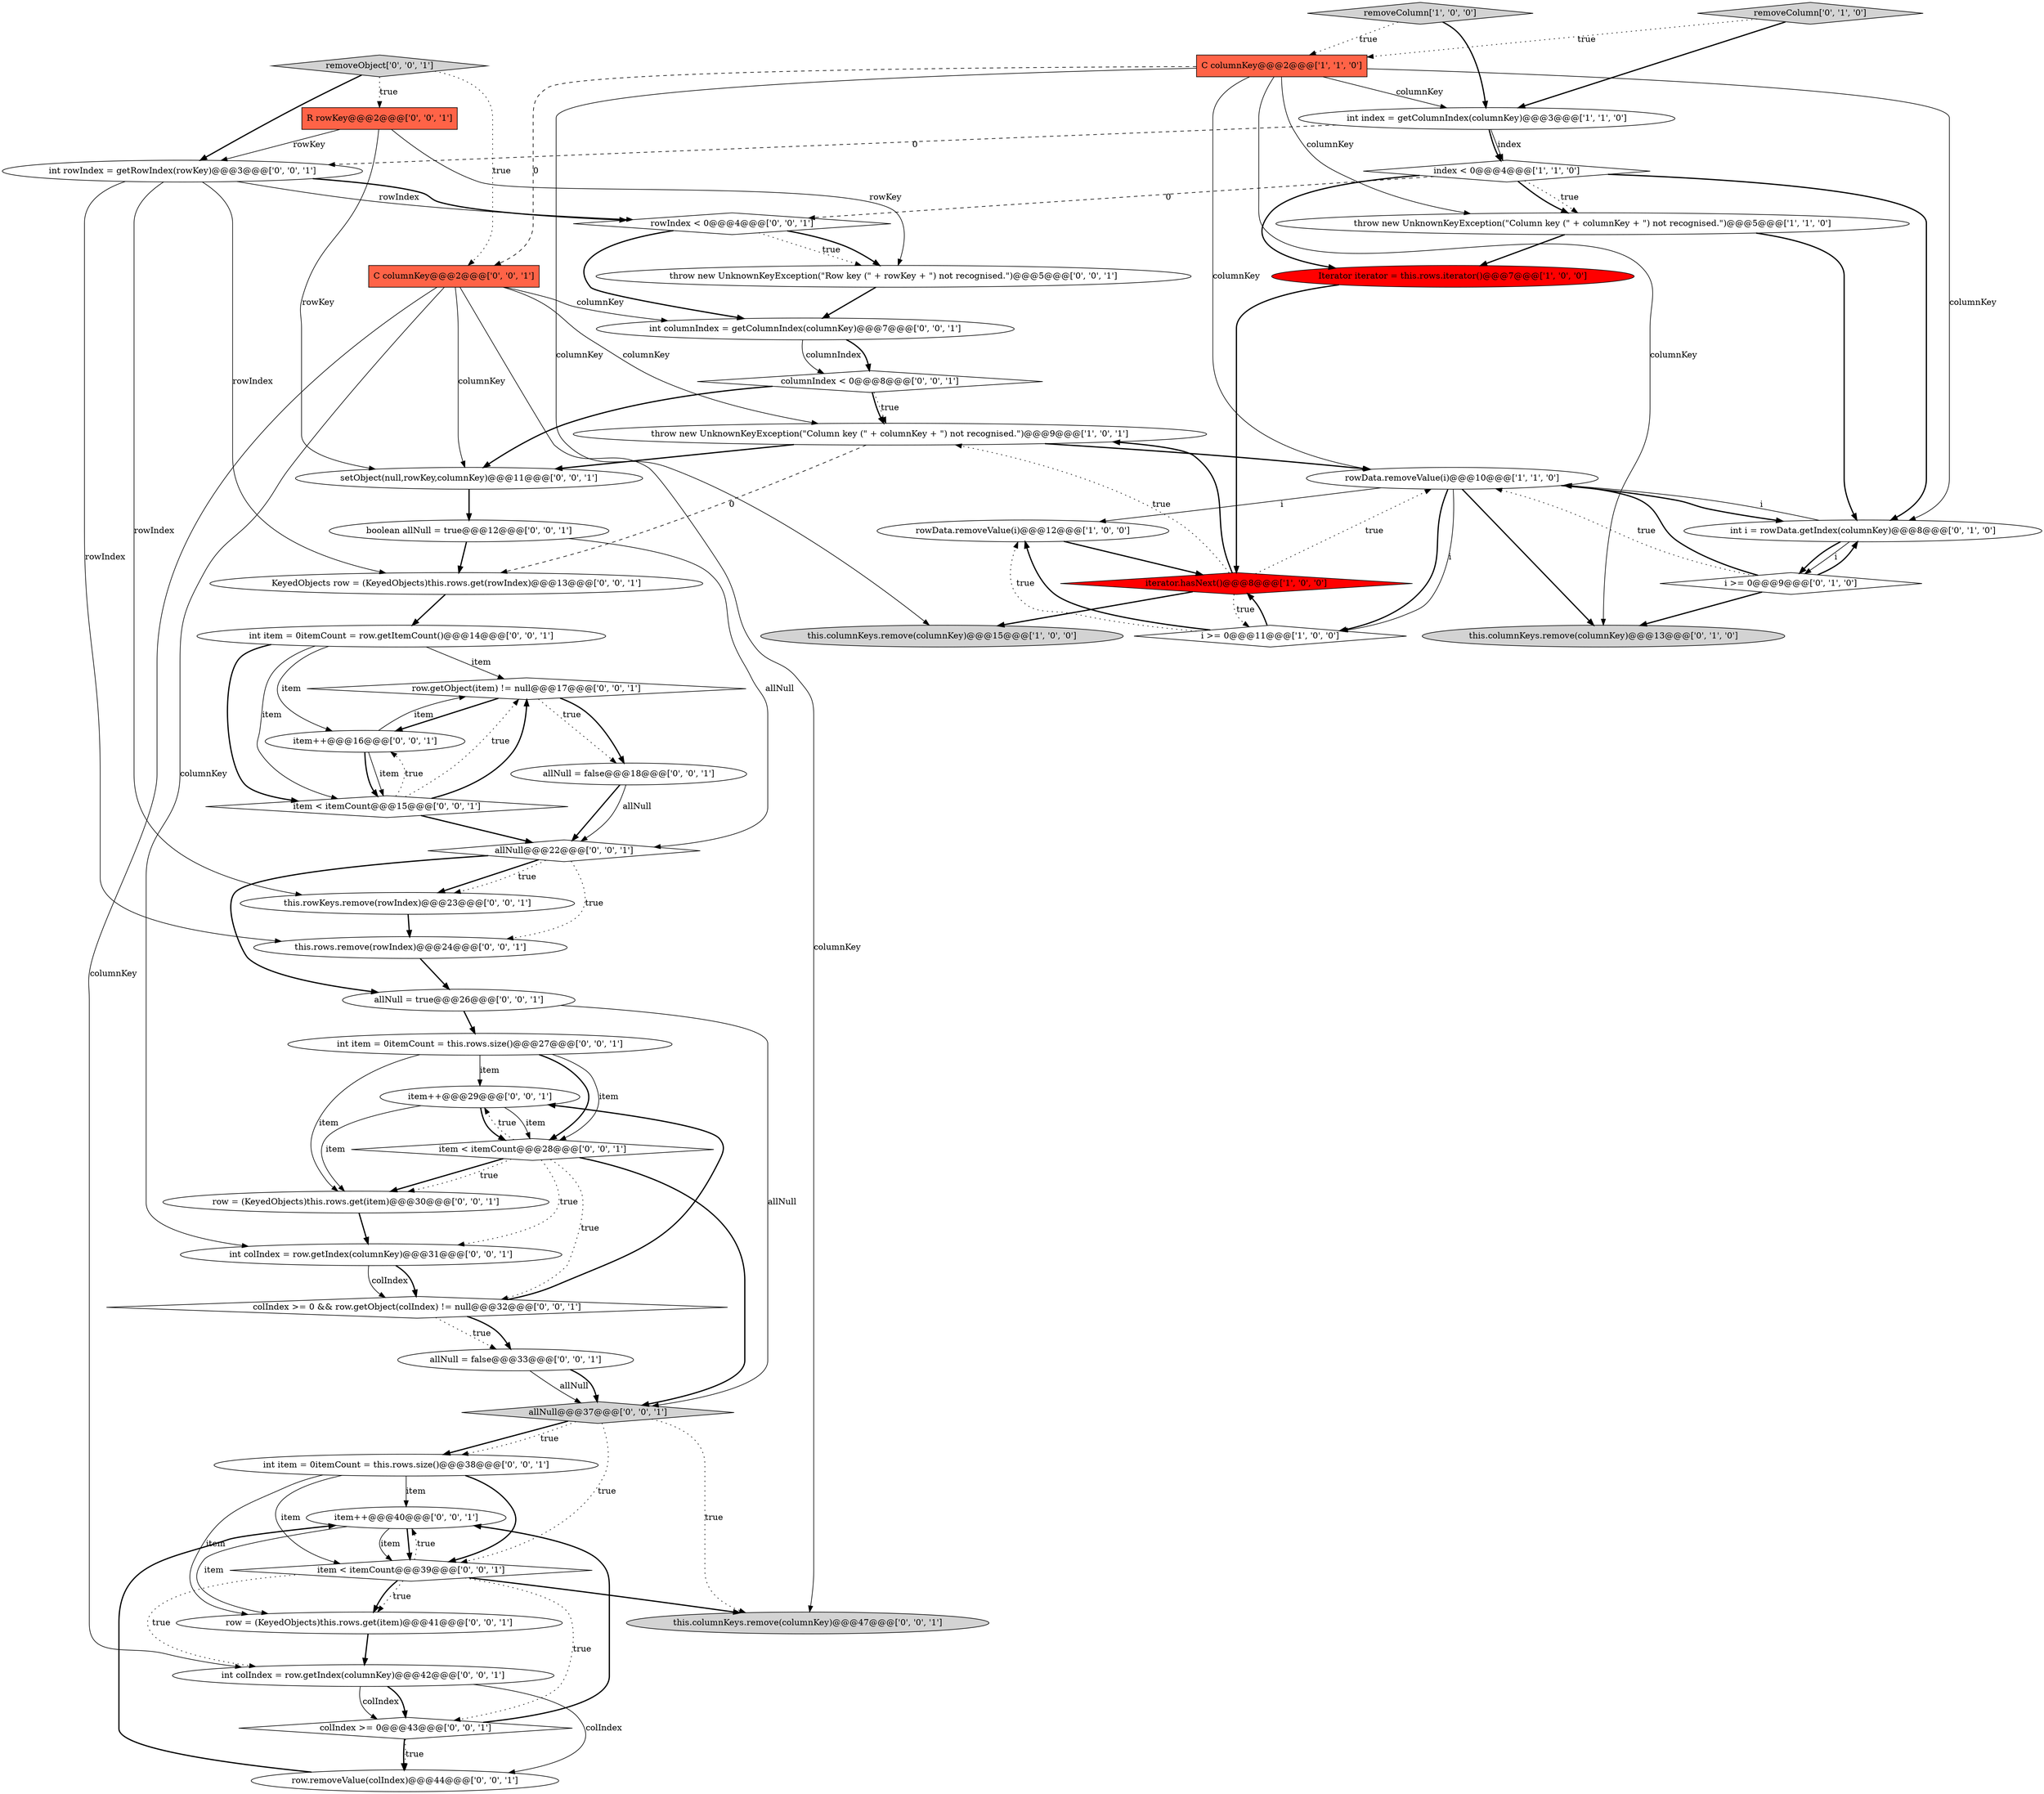 digraph {
20 [style = filled, label = "rowIndex < 0@@@4@@@['0', '0', '1']", fillcolor = white, shape = diamond image = "AAA0AAABBB3BBB"];
2 [style = filled, label = "this.columnKeys.remove(columnKey)@@@15@@@['1', '0', '0']", fillcolor = lightgray, shape = ellipse image = "AAA0AAABBB1BBB"];
41 [style = filled, label = "int rowIndex = getRowIndex(rowKey)@@@3@@@['0', '0', '1']", fillcolor = white, shape = ellipse image = "AAA0AAABBB3BBB"];
12 [style = filled, label = "i >= 0@@@9@@@['0', '1', '0']", fillcolor = white, shape = diamond image = "AAA0AAABBB2BBB"];
32 [style = filled, label = "row.removeValue(colIndex)@@@44@@@['0', '0', '1']", fillcolor = white, shape = ellipse image = "AAA0AAABBB3BBB"];
37 [style = filled, label = "allNull = false@@@33@@@['0', '0', '1']", fillcolor = white, shape = ellipse image = "AAA0AAABBB3BBB"];
5 [style = filled, label = "throw new UnknownKeyException(\"Column key (\" + columnKey + \") not recognised.\")@@@5@@@['1', '1', '0']", fillcolor = white, shape = ellipse image = "AAA0AAABBB1BBB"];
11 [style = filled, label = "rowData.removeValue(i)@@@12@@@['1', '0', '0']", fillcolor = white, shape = ellipse image = "AAA0AAABBB1BBB"];
23 [style = filled, label = "colIndex >= 0@@@43@@@['0', '0', '1']", fillcolor = white, shape = diamond image = "AAA0AAABBB3BBB"];
31 [style = filled, label = "this.rowKeys.remove(rowIndex)@@@23@@@['0', '0', '1']", fillcolor = white, shape = ellipse image = "AAA0AAABBB3BBB"];
18 [style = filled, label = "R rowKey@@@2@@@['0', '0', '1']", fillcolor = tomato, shape = box image = "AAA0AAABBB3BBB"];
4 [style = filled, label = "removeColumn['1', '0', '0']", fillcolor = lightgray, shape = diamond image = "AAA0AAABBB1BBB"];
35 [style = filled, label = "item++@@@29@@@['0', '0', '1']", fillcolor = white, shape = ellipse image = "AAA0AAABBB3BBB"];
16 [style = filled, label = "int colIndex = row.getIndex(columnKey)@@@31@@@['0', '0', '1']", fillcolor = white, shape = ellipse image = "AAA0AAABBB3BBB"];
24 [style = filled, label = "this.columnKeys.remove(columnKey)@@@47@@@['0', '0', '1']", fillcolor = lightgray, shape = ellipse image = "AAA0AAABBB3BBB"];
36 [style = filled, label = "int item = 0itemCount = this.rows.size()@@@27@@@['0', '0', '1']", fillcolor = white, shape = ellipse image = "AAA0AAABBB3BBB"];
48 [style = filled, label = "row.getObject(item) != null@@@17@@@['0', '0', '1']", fillcolor = white, shape = diamond image = "AAA0AAABBB3BBB"];
26 [style = filled, label = "item++@@@40@@@['0', '0', '1']", fillcolor = white, shape = ellipse image = "AAA0AAABBB3BBB"];
19 [style = filled, label = "item < itemCount@@@15@@@['0', '0', '1']", fillcolor = white, shape = diamond image = "AAA0AAABBB3BBB"];
1 [style = filled, label = "Iterator iterator = this.rows.iterator()@@@7@@@['1', '0', '0']", fillcolor = red, shape = ellipse image = "AAA1AAABBB1BBB"];
30 [style = filled, label = "allNull@@@22@@@['0', '0', '1']", fillcolor = white, shape = diamond image = "AAA0AAABBB3BBB"];
0 [style = filled, label = "C columnKey@@@2@@@['1', '1', '0']", fillcolor = tomato, shape = box image = "AAA0AAABBB1BBB"];
28 [style = filled, label = "int item = 0itemCount = this.rows.size()@@@38@@@['0', '0', '1']", fillcolor = white, shape = ellipse image = "AAA0AAABBB3BBB"];
50 [style = filled, label = "item++@@@16@@@['0', '0', '1']", fillcolor = white, shape = ellipse image = "AAA0AAABBB3BBB"];
43 [style = filled, label = "KeyedObjects row = (KeyedObjects)this.rows.get(rowIndex)@@@13@@@['0', '0', '1']", fillcolor = white, shape = ellipse image = "AAA0AAABBB3BBB"];
10 [style = filled, label = "int index = getColumnIndex(columnKey)@@@3@@@['1', '1', '0']", fillcolor = white, shape = ellipse image = "AAA0AAABBB1BBB"];
39 [style = filled, label = "int item = 0itemCount = row.getItemCount()@@@14@@@['0', '0', '1']", fillcolor = white, shape = ellipse image = "AAA0AAABBB3BBB"];
21 [style = filled, label = "allNull@@@37@@@['0', '0', '1']", fillcolor = lightgray, shape = diamond image = "AAA0AAABBB3BBB"];
25 [style = filled, label = "boolean allNull = true@@@12@@@['0', '0', '1']", fillcolor = white, shape = ellipse image = "AAA0AAABBB3BBB"];
42 [style = filled, label = "setObject(null,rowKey,columnKey)@@@11@@@['0', '0', '1']", fillcolor = white, shape = ellipse image = "AAA0AAABBB3BBB"];
40 [style = filled, label = "allNull = true@@@26@@@['0', '0', '1']", fillcolor = white, shape = ellipse image = "AAA0AAABBB3BBB"];
6 [style = filled, label = "iterator.hasNext()@@@8@@@['1', '0', '0']", fillcolor = red, shape = diamond image = "AAA1AAABBB1BBB"];
22 [style = filled, label = "row = (KeyedObjects)this.rows.get(item)@@@30@@@['0', '0', '1']", fillcolor = white, shape = ellipse image = "AAA0AAABBB3BBB"];
33 [style = filled, label = "this.rows.remove(rowIndex)@@@24@@@['0', '0', '1']", fillcolor = white, shape = ellipse image = "AAA0AAABBB3BBB"];
15 [style = filled, label = "int i = rowData.getIndex(columnKey)@@@8@@@['0', '1', '0']", fillcolor = white, shape = ellipse image = "AAA0AAABBB2BBB"];
3 [style = filled, label = "throw new UnknownKeyException(\"Column key (\" + columnKey + \") not recognised.\")@@@9@@@['1', '0', '1']", fillcolor = white, shape = ellipse image = "AAA0AAABBB1BBB"];
17 [style = filled, label = "int colIndex = row.getIndex(columnKey)@@@42@@@['0', '0', '1']", fillcolor = white, shape = ellipse image = "AAA0AAABBB3BBB"];
27 [style = filled, label = "colIndex >= 0 && row.getObject(colIndex) != null@@@32@@@['0', '0', '1']", fillcolor = white, shape = diamond image = "AAA0AAABBB3BBB"];
9 [style = filled, label = "rowData.removeValue(i)@@@10@@@['1', '1', '0']", fillcolor = white, shape = ellipse image = "AAA0AAABBB1BBB"];
38 [style = filled, label = "removeObject['0', '0', '1']", fillcolor = lightgray, shape = diamond image = "AAA0AAABBB3BBB"];
49 [style = filled, label = "item < itemCount@@@28@@@['0', '0', '1']", fillcolor = white, shape = diamond image = "AAA0AAABBB3BBB"];
34 [style = filled, label = "row = (KeyedObjects)this.rows.get(item)@@@41@@@['0', '0', '1']", fillcolor = white, shape = ellipse image = "AAA0AAABBB3BBB"];
7 [style = filled, label = "i >= 0@@@11@@@['1', '0', '0']", fillcolor = white, shape = diamond image = "AAA0AAABBB1BBB"];
46 [style = filled, label = "throw new UnknownKeyException(\"Row key (\" + rowKey + \") not recognised.\")@@@5@@@['0', '0', '1']", fillcolor = white, shape = ellipse image = "AAA0AAABBB3BBB"];
13 [style = filled, label = "removeColumn['0', '1', '0']", fillcolor = lightgray, shape = diamond image = "AAA0AAABBB2BBB"];
14 [style = filled, label = "this.columnKeys.remove(columnKey)@@@13@@@['0', '1', '0']", fillcolor = lightgray, shape = ellipse image = "AAA0AAABBB2BBB"];
44 [style = filled, label = "allNull = false@@@18@@@['0', '0', '1']", fillcolor = white, shape = ellipse image = "AAA0AAABBB3BBB"];
51 [style = filled, label = "int columnIndex = getColumnIndex(columnKey)@@@7@@@['0', '0', '1']", fillcolor = white, shape = ellipse image = "AAA0AAABBB3BBB"];
47 [style = filled, label = "C columnKey@@@2@@@['0', '0', '1']", fillcolor = tomato, shape = box image = "AAA0AAABBB3BBB"];
29 [style = filled, label = "columnIndex < 0@@@8@@@['0', '0', '1']", fillcolor = white, shape = diamond image = "AAA0AAABBB3BBB"];
8 [style = filled, label = "index < 0@@@4@@@['1', '1', '0']", fillcolor = white, shape = diamond image = "AAA0AAABBB1BBB"];
45 [style = filled, label = "item < itemCount@@@39@@@['0', '0', '1']", fillcolor = white, shape = diamond image = "AAA0AAABBB3BBB"];
6->3 [style = bold, label=""];
39->19 [style = bold, label=""];
50->19 [style = solid, label="item"];
47->51 [style = solid, label="columnKey"];
48->44 [style = dotted, label="true"];
16->27 [style = solid, label="colIndex"];
5->15 [style = bold, label=""];
25->43 [style = bold, label=""];
0->47 [style = dashed, label="0"];
38->41 [style = bold, label=""];
9->7 [style = bold, label=""];
41->31 [style = solid, label="rowIndex"];
12->9 [style = bold, label=""];
41->20 [style = bold, label=""];
45->24 [style = bold, label=""];
47->3 [style = solid, label="columnKey"];
21->28 [style = bold, label=""];
49->22 [style = bold, label=""];
8->1 [style = bold, label=""];
46->51 [style = bold, label=""];
10->41 [style = dashed, label="0"];
0->2 [style = solid, label="columnKey"];
10->8 [style = bold, label=""];
21->24 [style = dotted, label="true"];
34->17 [style = bold, label=""];
41->33 [style = solid, label="rowIndex"];
9->14 [style = bold, label=""];
45->17 [style = dotted, label="true"];
30->40 [style = bold, label=""];
17->23 [style = solid, label="colIndex"];
47->42 [style = solid, label="columnKey"];
6->3 [style = dotted, label="true"];
37->21 [style = solid, label="allNull"];
28->45 [style = bold, label=""];
30->33 [style = dotted, label="true"];
7->11 [style = bold, label=""];
41->20 [style = solid, label="rowIndex"];
45->23 [style = dotted, label="true"];
50->19 [style = bold, label=""];
26->34 [style = solid, label="item"];
0->14 [style = solid, label="columnKey"];
4->0 [style = dotted, label="true"];
37->21 [style = bold, label=""];
48->50 [style = bold, label=""];
35->49 [style = solid, label="item"];
48->44 [style = bold, label=""];
32->26 [style = bold, label=""];
21->28 [style = dotted, label="true"];
49->27 [style = dotted, label="true"];
38->18 [style = dotted, label="true"];
6->2 [style = bold, label=""];
18->46 [style = solid, label="rowKey"];
5->1 [style = bold, label=""];
36->22 [style = solid, label="item"];
15->9 [style = solid, label="i"];
40->21 [style = solid, label="allNull"];
47->17 [style = solid, label="columnKey"];
13->0 [style = dotted, label="true"];
36->49 [style = bold, label=""];
31->33 [style = bold, label=""];
51->29 [style = solid, label="columnIndex"];
28->26 [style = solid, label="item"];
7->6 [style = bold, label=""];
12->14 [style = bold, label=""];
6->7 [style = dotted, label="true"];
15->12 [style = bold, label=""];
39->50 [style = solid, label="item"];
18->41 [style = solid, label="rowKey"];
39->48 [style = solid, label="item"];
35->22 [style = solid, label="item"];
44->30 [style = bold, label=""];
4->10 [style = bold, label=""];
13->10 [style = bold, label=""];
8->15 [style = bold, label=""];
16->27 [style = bold, label=""];
22->16 [style = bold, label=""];
41->43 [style = solid, label="rowIndex"];
42->25 [style = bold, label=""];
23->32 [style = bold, label=""];
45->34 [style = dotted, label="true"];
35->49 [style = bold, label=""];
39->19 [style = solid, label="item"];
27->37 [style = dotted, label="true"];
26->45 [style = solid, label="item"];
10->8 [style = solid, label="index"];
3->42 [style = bold, label=""];
27->35 [style = bold, label=""];
17->23 [style = bold, label=""];
25->30 [style = solid, label="allNull"];
23->32 [style = dotted, label="true"];
51->29 [style = bold, label=""];
3->9 [style = bold, label=""];
18->42 [style = solid, label="rowKey"];
27->37 [style = bold, label=""];
1->6 [style = bold, label=""];
20->46 [style = dotted, label="true"];
7->11 [style = dotted, label="true"];
0->15 [style = solid, label="columnKey"];
6->9 [style = dotted, label="true"];
40->36 [style = bold, label=""];
30->31 [style = bold, label=""];
29->42 [style = bold, label=""];
0->9 [style = solid, label="columnKey"];
0->10 [style = solid, label="columnKey"];
20->51 [style = bold, label=""];
45->26 [style = dotted, label="true"];
49->22 [style = dotted, label="true"];
9->7 [style = solid, label="i"];
43->39 [style = bold, label=""];
21->45 [style = dotted, label="true"];
29->3 [style = dotted, label="true"];
0->5 [style = solid, label="columnKey"];
30->31 [style = dotted, label="true"];
49->16 [style = dotted, label="true"];
19->50 [style = dotted, label="true"];
19->48 [style = dotted, label="true"];
19->48 [style = bold, label=""];
11->6 [style = bold, label=""];
29->3 [style = bold, label=""];
28->45 [style = solid, label="item"];
12->15 [style = bold, label=""];
20->46 [style = bold, label=""];
23->26 [style = bold, label=""];
8->20 [style = dashed, label="0"];
15->12 [style = solid, label="i"];
47->16 [style = solid, label="columnKey"];
28->34 [style = solid, label="item"];
49->21 [style = bold, label=""];
9->11 [style = solid, label="i"];
33->40 [style = bold, label=""];
49->35 [style = dotted, label="true"];
8->5 [style = bold, label=""];
17->32 [style = solid, label="colIndex"];
8->5 [style = dotted, label="true"];
9->15 [style = bold, label=""];
50->48 [style = solid, label="item"];
44->30 [style = solid, label="allNull"];
3->43 [style = dashed, label="0"];
36->49 [style = solid, label="item"];
38->47 [style = dotted, label="true"];
26->45 [style = bold, label=""];
36->35 [style = solid, label="item"];
45->34 [style = bold, label=""];
12->9 [style = dotted, label="true"];
19->30 [style = bold, label=""];
47->24 [style = solid, label="columnKey"];
}
